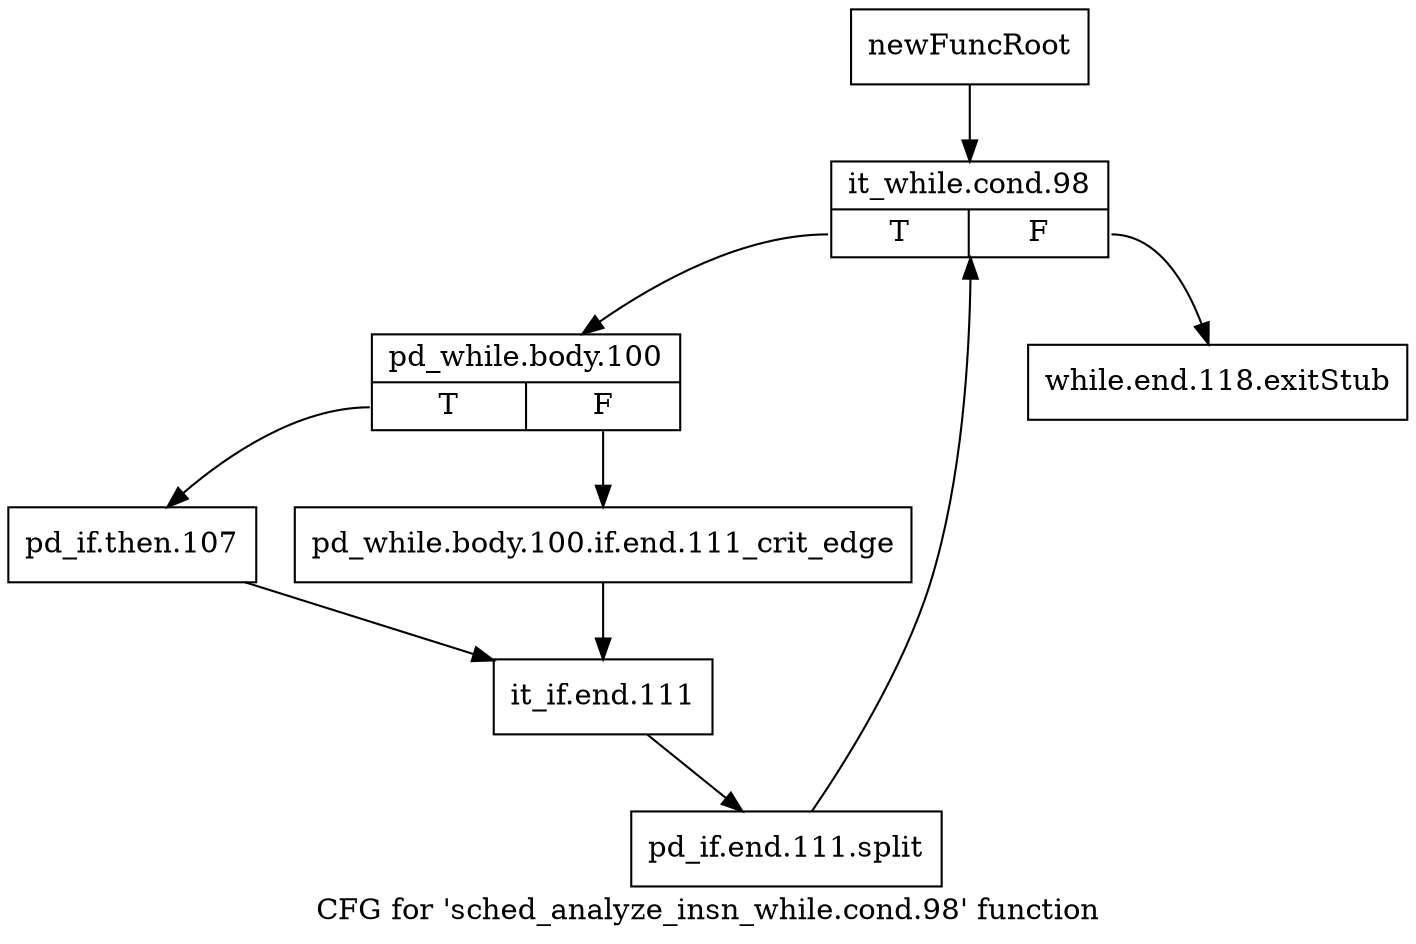 digraph "CFG for 'sched_analyze_insn_while.cond.98' function" {
	label="CFG for 'sched_analyze_insn_while.cond.98' function";

	Node0xc187330 [shape=record,label="{newFuncRoot}"];
	Node0xc187330 -> Node0xc1873d0;
	Node0xc187380 [shape=record,label="{while.end.118.exitStub}"];
	Node0xc1873d0 [shape=record,label="{it_while.cond.98|{<s0>T|<s1>F}}"];
	Node0xc1873d0:s0 -> Node0xc187420;
	Node0xc1873d0:s1 -> Node0xc187380;
	Node0xc187420 [shape=record,label="{pd_while.body.100|{<s0>T|<s1>F}}"];
	Node0xc187420:s0 -> Node0xc187d70;
	Node0xc187420:s1 -> Node0xc187470;
	Node0xc187470 [shape=record,label="{pd_while.body.100.if.end.111_crit_edge}"];
	Node0xc187470 -> Node0xc187dc0;
	Node0xc187d70 [shape=record,label="{pd_if.then.107}"];
	Node0xc187d70 -> Node0xc187dc0;
	Node0xc187dc0 [shape=record,label="{it_if.end.111}"];
	Node0xc187dc0 -> Node0xfcc91c0;
	Node0xfcc91c0 [shape=record,label="{pd_if.end.111.split}"];
	Node0xfcc91c0 -> Node0xc1873d0;
}
